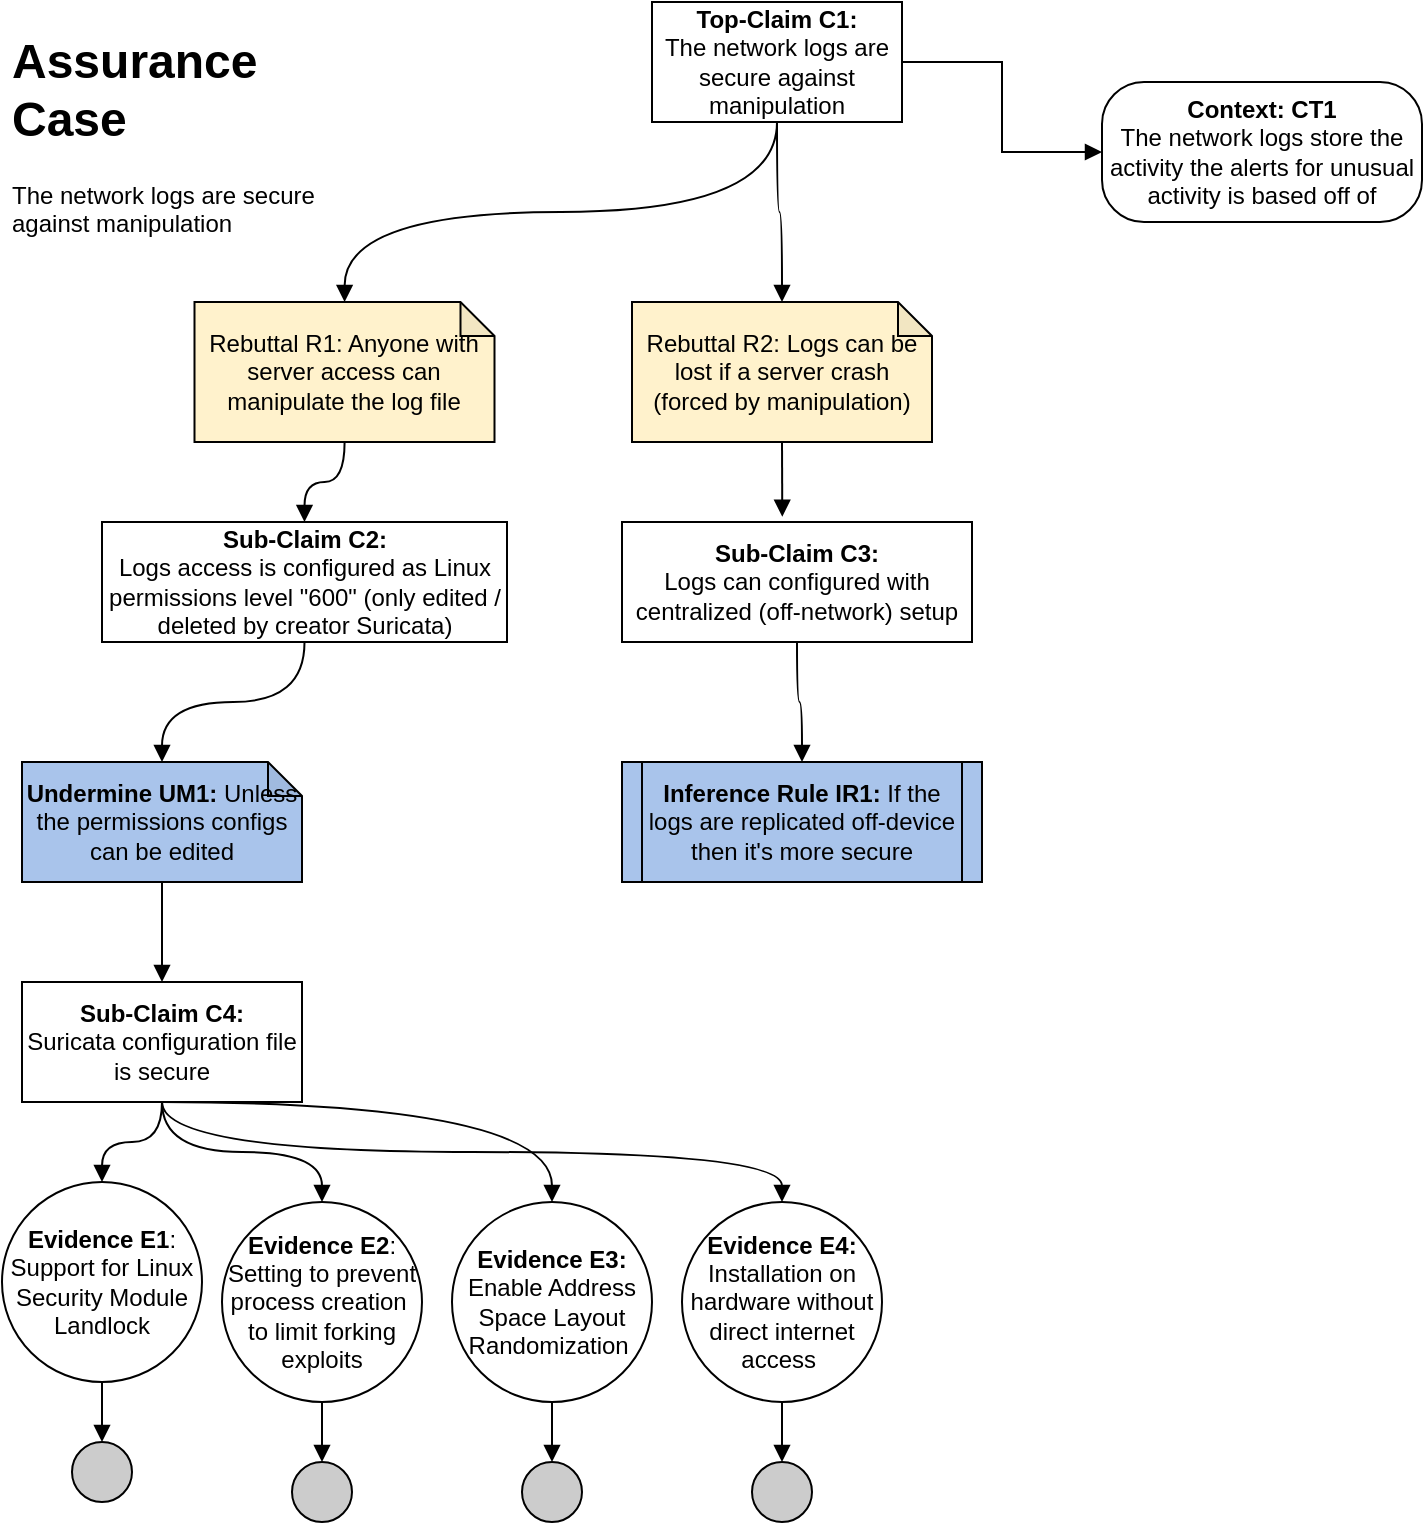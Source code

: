 <mxfile version="24.7.8">
  <diagram id="2RAkf9iS2bYrb-5zrusB" name="Page-1">
    <mxGraphModel dx="934" dy="655" grid="1" gridSize="10" guides="1" tooltips="1" connect="1" arrows="1" fold="1" page="1" pageScale="1" pageWidth="850" pageHeight="1100" math="0" shadow="0">
      <root>
        <mxCell id="0" />
        <mxCell id="1" parent="0" />
        <mxCell id="EpLoNu7SxfJ4iQwhgqlz-1" value="&lt;h1&gt;Assurance Case&lt;/h1&gt;&lt;p&gt;The network logs are secure against manipulation&lt;/p&gt;" style="text;html=1;strokeColor=none;fillColor=none;spacing=5;spacingTop=-20;whiteSpace=wrap;overflow=hidden;rounded=0;" parent="1" vertex="1">
          <mxGeometry x="20" y="20" width="160" height="110" as="geometry" />
        </mxCell>
        <mxCell id="EpLoNu7SxfJ4iQwhgqlz-4" style="edgeStyle=orthogonalEdgeStyle;rounded=0;orthogonalLoop=1;jettySize=auto;html=1;exitX=1;exitY=0.5;exitDx=0;exitDy=0;entryX=0;entryY=0.5;entryDx=0;entryDy=0;endArrow=block;endFill=1;" parent="1" source="EpLoNu7SxfJ4iQwhgqlz-2" target="EpLoNu7SxfJ4iQwhgqlz-3" edge="1">
          <mxGeometry relative="1" as="geometry" />
        </mxCell>
        <mxCell id="EpLoNu7SxfJ4iQwhgqlz-6" value="" style="edgeStyle=orthogonalEdgeStyle;rounded=0;orthogonalLoop=1;jettySize=auto;html=1;endArrow=block;endFill=1;curved=1;exitX=0.5;exitY=1;exitDx=0;exitDy=0;" parent="1" source="EpLoNu7SxfJ4iQwhgqlz-2" target="EpLoNu7SxfJ4iQwhgqlz-5" edge="1">
          <mxGeometry relative="1" as="geometry" />
        </mxCell>
        <mxCell id="EpLoNu7SxfJ4iQwhgqlz-37" style="edgeStyle=orthogonalEdgeStyle;curved=1;rounded=0;orthogonalLoop=1;jettySize=auto;html=1;exitX=0.5;exitY=1;exitDx=0;exitDy=0;endArrow=block;endFill=1;" parent="1" source="f0J4ps2NvKq0wRHhP7px-2" target="EpLoNu7SxfJ4iQwhgqlz-36" edge="1">
          <mxGeometry relative="1" as="geometry" />
        </mxCell>
        <mxCell id="EpLoNu7SxfJ4iQwhgqlz-2" value="&lt;b&gt;Top-Claim C1:&lt;br&gt;&lt;/b&gt;The network logs are secure against manipulation" style="rounded=0;whiteSpace=wrap;html=1;" parent="1" vertex="1">
          <mxGeometry x="345" y="10" width="125" height="60" as="geometry" />
        </mxCell>
        <mxCell id="EpLoNu7SxfJ4iQwhgqlz-3" value="&lt;b&gt;Context: CT1&lt;/b&gt;&lt;br&gt;The network logs store the activity the alerts for unusual activity is based off of" style="rounded=1;whiteSpace=wrap;html=1;arcSize=30;" parent="1" vertex="1">
          <mxGeometry x="570" y="50" width="160" height="70" as="geometry" />
        </mxCell>
        <mxCell id="EpLoNu7SxfJ4iQwhgqlz-9" style="edgeStyle=orthogonalEdgeStyle;curved=1;rounded=0;orthogonalLoop=1;jettySize=auto;html=1;endArrow=block;endFill=1;" parent="1" source="EpLoNu7SxfJ4iQwhgqlz-5" target="EpLoNu7SxfJ4iQwhgqlz-8" edge="1">
          <mxGeometry relative="1" as="geometry" />
        </mxCell>
        <mxCell id="EpLoNu7SxfJ4iQwhgqlz-5" value="Rebuttal R1: Anyone with server access can manipulate the log file" style="shape=note;whiteSpace=wrap;html=1;backgroundOutline=1;darkOpacity=0.05;size=17;fillColor=#FFF2CC;" parent="1" vertex="1">
          <mxGeometry x="116.25" y="160" width="150" height="70" as="geometry" />
        </mxCell>
        <mxCell id="EpLoNu7SxfJ4iQwhgqlz-13" style="edgeStyle=orthogonalEdgeStyle;curved=1;rounded=0;orthogonalLoop=1;jettySize=auto;html=1;exitX=0.5;exitY=1;exitDx=0;exitDy=0;entryX=0.5;entryY=0;entryDx=0;entryDy=0;entryPerimeter=0;endArrow=block;endFill=1;" parent="1" source="EpLoNu7SxfJ4iQwhgqlz-2" target="f0J4ps2NvKq0wRHhP7px-1" edge="1">
          <mxGeometry relative="1" as="geometry">
            <mxPoint x="460" y="390" as="targetPoint" />
          </mxGeometry>
        </mxCell>
        <mxCell id="EpLoNu7SxfJ4iQwhgqlz-8" value="&lt;b&gt;Sub-Claim C2:&lt;br&gt;&lt;/b&gt;Logs access is configured as Linux permissions level &quot;600&quot; (only edited / deleted by creator Suricata)" style="rounded=0;whiteSpace=wrap;html=1;" parent="1" vertex="1">
          <mxGeometry x="70" y="270" width="202.5" height="60" as="geometry" />
        </mxCell>
        <mxCell id="EpLoNu7SxfJ4iQwhgqlz-20" style="edgeStyle=orthogonalEdgeStyle;curved=1;rounded=0;orthogonalLoop=1;jettySize=auto;html=1;exitX=0.5;exitY=1;exitDx=0;exitDy=0;entryX=0.5;entryY=0;entryDx=0;entryDy=0;entryPerimeter=0;endArrow=block;endFill=1;" parent="1" source="EpLoNu7SxfJ4iQwhgqlz-8" target="EpLoNu7SxfJ4iQwhgqlz-28" edge="1">
          <mxGeometry relative="1" as="geometry" />
        </mxCell>
        <mxCell id="EpLoNu7SxfJ4iQwhgqlz-23" style="edgeStyle=orthogonalEdgeStyle;curved=1;rounded=0;orthogonalLoop=1;jettySize=auto;html=1;entryX=0.5;entryY=0;entryDx=0;entryDy=0;endArrow=block;endFill=1;" parent="1" source="EpLoNu7SxfJ4iQwhgqlz-18" target="EpLoNu7SxfJ4iQwhgqlz-22" edge="1">
          <mxGeometry relative="1" as="geometry" />
        </mxCell>
        <mxCell id="EpLoNu7SxfJ4iQwhgqlz-18" value="&lt;b&gt;Evidence E1&lt;/b&gt;:&lt;div&gt;Support for Linux Security Module Landlock&lt;/div&gt;" style="ellipse;whiteSpace=wrap;html=1;aspect=fixed;fillColor=#ffffff;rounded=0;" parent="1" vertex="1">
          <mxGeometry x="20" y="600" width="100" height="100" as="geometry" />
        </mxCell>
        <mxCell id="EpLoNu7SxfJ4iQwhgqlz-25" style="edgeStyle=orthogonalEdgeStyle;curved=1;rounded=0;orthogonalLoop=1;jettySize=auto;html=1;entryX=0.5;entryY=0;entryDx=0;entryDy=0;endArrow=block;endFill=1;" parent="1" source="EpLoNu7SxfJ4iQwhgqlz-19" target="EpLoNu7SxfJ4iQwhgqlz-24" edge="1">
          <mxGeometry relative="1" as="geometry" />
        </mxCell>
        <mxCell id="EpLoNu7SxfJ4iQwhgqlz-19" value="&lt;b&gt;Evidence E3:&lt;/b&gt;&lt;br&gt;Enable Address Space Layout Randomization&amp;nbsp;" style="ellipse;whiteSpace=wrap;html=1;aspect=fixed;fillColor=#ffffff;rounded=0;" parent="1" vertex="1">
          <mxGeometry x="245" y="610" width="100" height="100" as="geometry" />
        </mxCell>
        <mxCell id="EpLoNu7SxfJ4iQwhgqlz-22" value="" style="ellipse;whiteSpace=wrap;html=1;aspect=fixed;fillColor=#CCCCCC;" parent="1" vertex="1">
          <mxGeometry x="55" y="730" width="30" height="30" as="geometry" />
        </mxCell>
        <mxCell id="EpLoNu7SxfJ4iQwhgqlz-24" value="" style="ellipse;whiteSpace=wrap;html=1;aspect=fixed;fillColor=#CCCCCC;" parent="1" vertex="1">
          <mxGeometry x="280" y="740" width="30" height="30" as="geometry" />
        </mxCell>
        <mxCell id="EpLoNu7SxfJ4iQwhgqlz-28" value="&lt;b&gt;Undermine UM1:&lt;/b&gt; Unless the permissions configs can be edited" style="shape=note;whiteSpace=wrap;html=1;backgroundOutline=1;darkOpacity=0.05;size=17;fillColor=#A9C4EB;" parent="1" vertex="1">
          <mxGeometry x="30" y="390" width="140" height="60" as="geometry" />
        </mxCell>
        <mxCell id="EpLoNu7SxfJ4iQwhgqlz-36" value="&lt;b&gt;Inference Rule IR1: &lt;/b&gt;If the logs are replicated off-device then it&#39;s more secure" style="shape=process;whiteSpace=wrap;html=1;backgroundOutline=1;fillColor=#A9C4EB;size=0.056;" parent="1" vertex="1">
          <mxGeometry x="330" y="390" width="180" height="60" as="geometry" />
        </mxCell>
        <mxCell id="f0J4ps2NvKq0wRHhP7px-1" value="Rebuttal R2: Logs can be lost if a server crash (forced by manipulation)" style="shape=note;whiteSpace=wrap;html=1;backgroundOutline=1;darkOpacity=0.05;size=17;fillColor=#FFF2CC;" vertex="1" parent="1">
          <mxGeometry x="335" y="160" width="150" height="70" as="geometry" />
        </mxCell>
        <mxCell id="f0J4ps2NvKq0wRHhP7px-2" value="&lt;b&gt;Sub-Claim C3:&lt;br&gt;&lt;/b&gt;Logs can configured with centralized (off-network) setup" style="rounded=0;whiteSpace=wrap;html=1;" vertex="1" parent="1">
          <mxGeometry x="330" y="270" width="175" height="60" as="geometry" />
        </mxCell>
        <mxCell id="f0J4ps2NvKq0wRHhP7px-6" value="&lt;b&gt;Sub-Claim C4:&lt;br&gt;&lt;/b&gt;Suricata configuration file is secure" style="rounded=0;whiteSpace=wrap;html=1;" vertex="1" parent="1">
          <mxGeometry x="30" y="500" width="140" height="60" as="geometry" />
        </mxCell>
        <mxCell id="f0J4ps2NvKq0wRHhP7px-9" style="edgeStyle=orthogonalEdgeStyle;curved=1;rounded=0;orthogonalLoop=1;jettySize=auto;html=1;exitX=0.5;exitY=1;exitDx=0;exitDy=0;entryX=0.5;entryY=0;entryDx=0;entryDy=0;endArrow=block;endFill=1;exitPerimeter=0;" edge="1" parent="1" source="EpLoNu7SxfJ4iQwhgqlz-28" target="f0J4ps2NvKq0wRHhP7px-6">
          <mxGeometry relative="1" as="geometry">
            <mxPoint x="201" y="340" as="sourcePoint" />
            <mxPoint x="280" y="400" as="targetPoint" />
          </mxGeometry>
        </mxCell>
        <mxCell id="f0J4ps2NvKq0wRHhP7px-10" value="&lt;b&gt;Evidence E2&lt;/b&gt;:&lt;div&gt;Setting to prevent process creation&amp;nbsp; to limit forking exploits&lt;/div&gt;" style="ellipse;whiteSpace=wrap;html=1;aspect=fixed;fillColor=#ffffff;rounded=0;" vertex="1" parent="1">
          <mxGeometry x="130" y="610" width="100" height="100" as="geometry" />
        </mxCell>
        <mxCell id="f0J4ps2NvKq0wRHhP7px-11" value="&lt;b&gt;Evidence E4:&lt;/b&gt;&lt;br&gt;Installation on hardware without direct internet access&amp;nbsp;" style="ellipse;whiteSpace=wrap;html=1;aspect=fixed;fillColor=#ffffff;rounded=0;" vertex="1" parent="1">
          <mxGeometry x="360" y="610" width="100" height="100" as="geometry" />
        </mxCell>
        <mxCell id="f0J4ps2NvKq0wRHhP7px-13" style="edgeStyle=orthogonalEdgeStyle;curved=1;rounded=0;orthogonalLoop=1;jettySize=auto;html=1;entryX=0.5;entryY=0;entryDx=0;entryDy=0;endArrow=block;endFill=1;" edge="1" parent="1" target="f0J4ps2NvKq0wRHhP7px-14">
          <mxGeometry relative="1" as="geometry">
            <mxPoint x="180" y="710" as="sourcePoint" />
          </mxGeometry>
        </mxCell>
        <mxCell id="f0J4ps2NvKq0wRHhP7px-14" value="" style="ellipse;whiteSpace=wrap;html=1;aspect=fixed;fillColor=#CCCCCC;" vertex="1" parent="1">
          <mxGeometry x="165" y="740" width="30" height="30" as="geometry" />
        </mxCell>
        <mxCell id="f0J4ps2NvKq0wRHhP7px-15" style="edgeStyle=orthogonalEdgeStyle;curved=1;rounded=0;orthogonalLoop=1;jettySize=auto;html=1;entryX=0.5;entryY=0;entryDx=0;entryDy=0;endArrow=block;endFill=1;" edge="1" parent="1" target="f0J4ps2NvKq0wRHhP7px-16">
          <mxGeometry relative="1" as="geometry">
            <mxPoint x="410" y="710" as="sourcePoint" />
          </mxGeometry>
        </mxCell>
        <mxCell id="f0J4ps2NvKq0wRHhP7px-16" value="" style="ellipse;whiteSpace=wrap;html=1;aspect=fixed;fillColor=#CCCCCC;" vertex="1" parent="1">
          <mxGeometry x="395" y="740" width="30" height="30" as="geometry" />
        </mxCell>
        <mxCell id="f0J4ps2NvKq0wRHhP7px-17" style="edgeStyle=orthogonalEdgeStyle;curved=1;rounded=0;orthogonalLoop=1;jettySize=auto;html=1;exitX=0.5;exitY=1;exitDx=0;exitDy=0;entryX=0.5;entryY=0;entryDx=0;entryDy=0;endArrow=block;endFill=1;" edge="1" parent="1" source="f0J4ps2NvKq0wRHhP7px-6" target="EpLoNu7SxfJ4iQwhgqlz-18">
          <mxGeometry relative="1" as="geometry">
            <mxPoint x="110" y="460" as="sourcePoint" />
            <mxPoint x="110" y="510" as="targetPoint" />
          </mxGeometry>
        </mxCell>
        <mxCell id="f0J4ps2NvKq0wRHhP7px-18" style="edgeStyle=orthogonalEdgeStyle;curved=1;rounded=0;orthogonalLoop=1;jettySize=auto;html=1;exitX=0.5;exitY=1;exitDx=0;exitDy=0;entryX=0.5;entryY=0;entryDx=0;entryDy=0;endArrow=block;endFill=1;" edge="1" parent="1" source="f0J4ps2NvKq0wRHhP7px-6" target="f0J4ps2NvKq0wRHhP7px-10">
          <mxGeometry relative="1" as="geometry">
            <mxPoint x="110" y="570" as="sourcePoint" />
            <mxPoint x="80" y="610" as="targetPoint" />
          </mxGeometry>
        </mxCell>
        <mxCell id="f0J4ps2NvKq0wRHhP7px-19" style="edgeStyle=orthogonalEdgeStyle;curved=1;rounded=0;orthogonalLoop=1;jettySize=auto;html=1;entryX=0.5;entryY=0;entryDx=0;entryDy=0;endArrow=block;endFill=1;" edge="1" parent="1" target="EpLoNu7SxfJ4iQwhgqlz-19">
          <mxGeometry relative="1" as="geometry">
            <mxPoint x="100" y="560" as="sourcePoint" />
            <mxPoint x="190" y="620" as="targetPoint" />
          </mxGeometry>
        </mxCell>
        <mxCell id="f0J4ps2NvKq0wRHhP7px-20" style="edgeStyle=orthogonalEdgeStyle;curved=1;rounded=0;orthogonalLoop=1;jettySize=auto;html=1;entryX=0.5;entryY=0;entryDx=0;entryDy=0;endArrow=block;endFill=1;exitX=0.5;exitY=1;exitDx=0;exitDy=0;" edge="1" parent="1" source="f0J4ps2NvKq0wRHhP7px-6" target="f0J4ps2NvKq0wRHhP7px-11">
          <mxGeometry relative="1" as="geometry">
            <mxPoint x="110" y="570" as="sourcePoint" />
            <mxPoint x="305" y="620" as="targetPoint" />
          </mxGeometry>
        </mxCell>
        <mxCell id="f0J4ps2NvKq0wRHhP7px-21" style="edgeStyle=orthogonalEdgeStyle;curved=1;rounded=0;orthogonalLoop=1;jettySize=auto;html=1;exitX=0.5;exitY=1;exitDx=0;exitDy=0;entryX=0.458;entryY=-0.044;entryDx=0;entryDy=0;entryPerimeter=0;endArrow=block;endFill=1;exitPerimeter=0;" edge="1" parent="1" source="f0J4ps2NvKq0wRHhP7px-1" target="f0J4ps2NvKq0wRHhP7px-2">
          <mxGeometry relative="1" as="geometry">
            <mxPoint x="201" y="340" as="sourcePoint" />
            <mxPoint x="357" y="395" as="targetPoint" />
          </mxGeometry>
        </mxCell>
      </root>
    </mxGraphModel>
  </diagram>
</mxfile>

